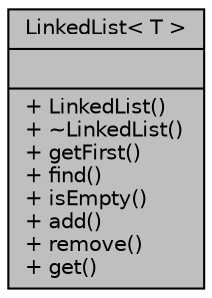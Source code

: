 digraph "LinkedList&lt; T &gt;"
{
  edge [fontname="Helvetica",fontsize="10",labelfontname="Helvetica",labelfontsize="10"];
  node [fontname="Helvetica",fontsize="10",shape=record];
  Node1 [label="{LinkedList\< T \>\n||+ LinkedList()\l+ ~LinkedList()\l+ getFirst()\l+ find()\l+ isEmpty()\l+ add()\l+ remove()\l+ get()\l}",height=0.2,width=0.4,color="black", fillcolor="grey75", style="filled", fontcolor="black"];
}
